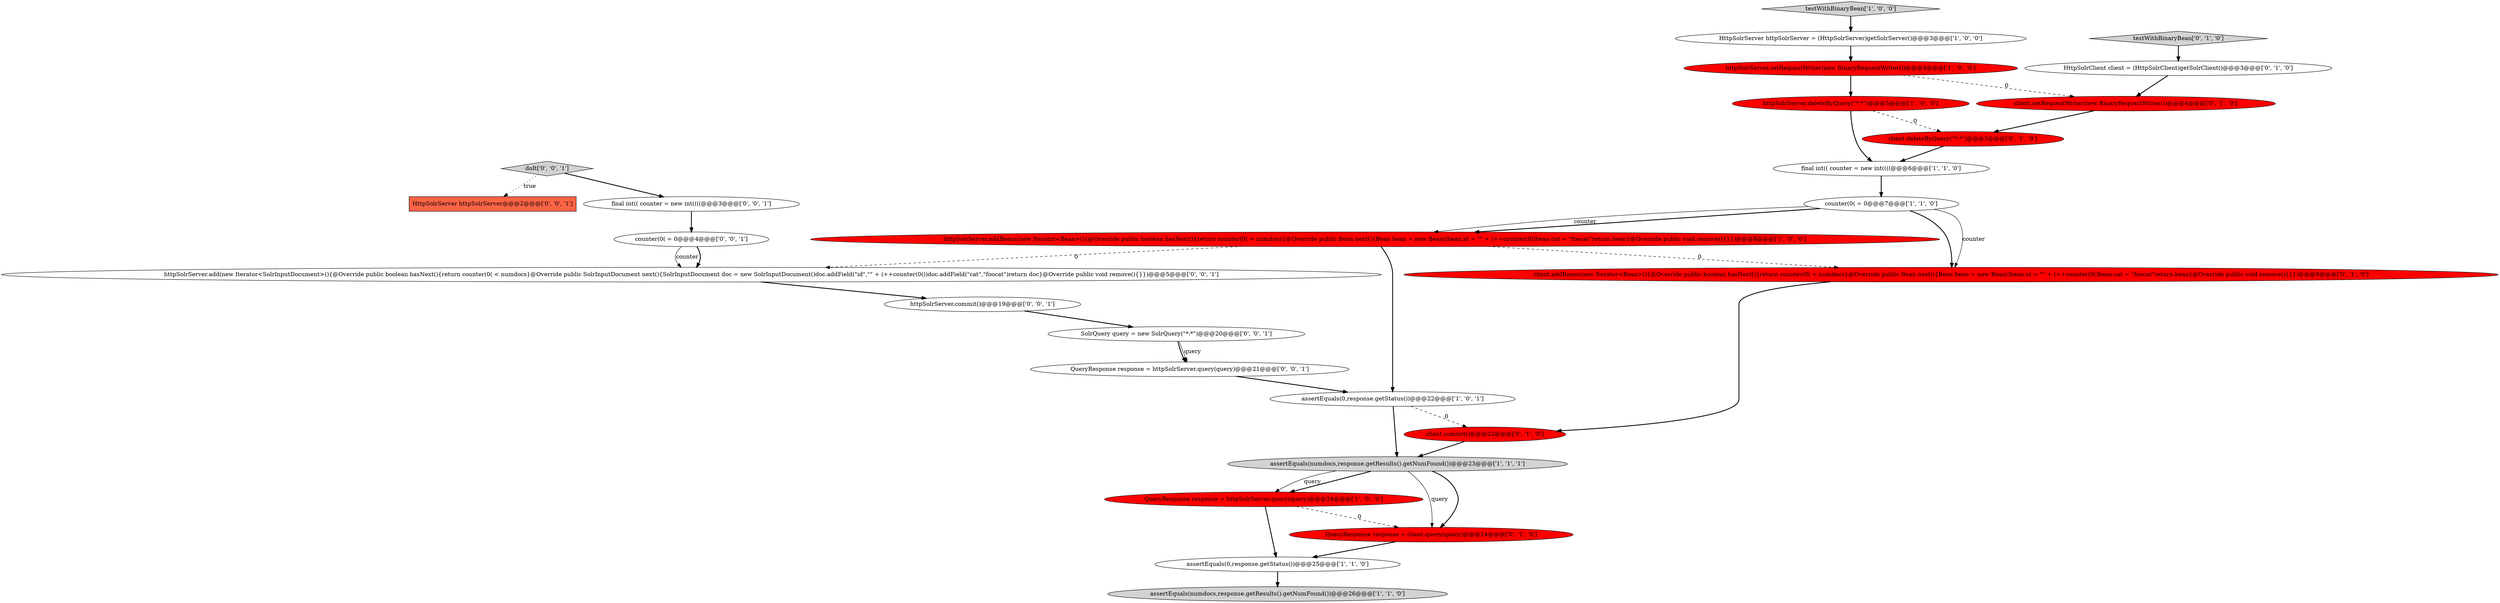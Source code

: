 digraph {
10 [style = filled, label = "httpSolrServer.deleteByQuery(\"*:*\")@@@5@@@['1', '0', '0']", fillcolor = red, shape = ellipse image = "AAA1AAABBB1BBB"];
24 [style = filled, label = "doIt['0', '0', '1']", fillcolor = lightgray, shape = diamond image = "AAA0AAABBB3BBB"];
1 [style = filled, label = "assertEquals(numdocs,response.getResults().getNumFound())@@@26@@@['1', '1', '0']", fillcolor = lightgray, shape = ellipse image = "AAA0AAABBB1BBB"];
6 [style = filled, label = "counter(0( = 0@@@7@@@['1', '1', '0']", fillcolor = white, shape = ellipse image = "AAA0AAABBB1BBB"];
16 [style = filled, label = "client.addBeans(new Iterator<Bean>(){@Override public boolean hasNext(){return counter(0( < numdocs}@Override public Bean next(){Bean bean = new Bean()bean.id = \"\" + (++counter(0()bean.cat = \"foocat\"return bean}@Override public void remove(){}})@@@8@@@['0', '1', '0']", fillcolor = red, shape = ellipse image = "AAA1AAABBB2BBB"];
22 [style = filled, label = "httpSolrServer.add(new Iterator<SolrInputDocument>(){@Override public boolean hasNext(){return counter(0( < numdocs}@Override public SolrInputDocument next(){SolrInputDocument doc = new SolrInputDocument()doc.addField(\"id\",\"\" + (++counter(0())doc.addField(\"cat\",\"foocat\")return doc}@Override public void remove(){}})@@@5@@@['0', '0', '1']", fillcolor = white, shape = ellipse image = "AAA0AAABBB3BBB"];
23 [style = filled, label = "httpSolrServer.commit()@@@19@@@['0', '0', '1']", fillcolor = white, shape = ellipse image = "AAA0AAABBB3BBB"];
9 [style = filled, label = "QueryResponse response = httpSolrServer.query(query)@@@24@@@['1', '0', '0']", fillcolor = red, shape = ellipse image = "AAA1AAABBB1BBB"];
7 [style = filled, label = "assertEquals(0,response.getStatus())@@@25@@@['1', '1', '0']", fillcolor = white, shape = ellipse image = "AAA0AAABBB1BBB"];
13 [style = filled, label = "client.deleteByQuery(\"*:*\")@@@5@@@['0', '1', '0']", fillcolor = red, shape = ellipse image = "AAA1AAABBB2BBB"];
14 [style = filled, label = "HttpSolrClient client = (HttpSolrClient)getSolrClient()@@@3@@@['0', '1', '0']", fillcolor = white, shape = ellipse image = "AAA0AAABBB2BBB"];
3 [style = filled, label = "httpSolrServer.setRequestWriter(new BinaryRequestWriter())@@@4@@@['1', '0', '0']", fillcolor = red, shape = ellipse image = "AAA1AAABBB1BBB"];
5 [style = filled, label = "final int(( counter = new int((((@@@6@@@['1', '1', '0']", fillcolor = white, shape = ellipse image = "AAA0AAABBB1BBB"];
2 [style = filled, label = "assertEquals(0,response.getStatus())@@@22@@@['1', '0', '1']", fillcolor = white, shape = ellipse image = "AAA0AAABBB1BBB"];
15 [style = filled, label = "client.setRequestWriter(new BinaryRequestWriter())@@@4@@@['0', '1', '0']", fillcolor = red, shape = ellipse image = "AAA1AAABBB2BBB"];
20 [style = filled, label = "final int(( counter = new int((((@@@3@@@['0', '0', '1']", fillcolor = white, shape = ellipse image = "AAA0AAABBB3BBB"];
11 [style = filled, label = "httpSolrServer.addBeans(new Iterator<Bean>(){@Override public boolean hasNext(){return counter(0( < numdocs}@Override public Bean next(){Bean bean = new Bean()bean.id = \"\" + (++counter(0()bean.cat = \"foocat\"return bean}@Override public void remove(){}})@@@8@@@['1', '0', '0']", fillcolor = red, shape = ellipse image = "AAA1AAABBB1BBB"];
21 [style = filled, label = "counter(0( = 0@@@4@@@['0', '0', '1']", fillcolor = white, shape = ellipse image = "AAA0AAABBB3BBB"];
26 [style = filled, label = "SolrQuery query = new SolrQuery(\"*:*\")@@@20@@@['0', '0', '1']", fillcolor = white, shape = ellipse image = "AAA0AAABBB3BBB"];
19 [style = filled, label = "HttpSolrServer httpSolrServer@@@2@@@['0', '0', '1']", fillcolor = tomato, shape = box image = "AAA0AAABBB3BBB"];
0 [style = filled, label = "assertEquals(numdocs,response.getResults().getNumFound())@@@23@@@['1', '1', '1']", fillcolor = lightgray, shape = ellipse image = "AAA0AAABBB1BBB"];
18 [style = filled, label = "testWithBinaryBean['0', '1', '0']", fillcolor = lightgray, shape = diamond image = "AAA0AAABBB2BBB"];
4 [style = filled, label = "testWithBinaryBean['1', '0', '0']", fillcolor = lightgray, shape = diamond image = "AAA0AAABBB1BBB"];
8 [style = filled, label = "HttpSolrServer httpSolrServer = (HttpSolrServer)getSolrServer()@@@3@@@['1', '0', '0']", fillcolor = white, shape = ellipse image = "AAA0AAABBB1BBB"];
25 [style = filled, label = "QueryResponse response = httpSolrServer.query(query)@@@21@@@['0', '0', '1']", fillcolor = white, shape = ellipse image = "AAA0AAABBB3BBB"];
12 [style = filled, label = "QueryResponse response = client.query(query)@@@24@@@['0', '1', '0']", fillcolor = red, shape = ellipse image = "AAA1AAABBB2BBB"];
17 [style = filled, label = "client.commit()@@@22@@@['0', '1', '0']", fillcolor = red, shape = ellipse image = "AAA1AAABBB2BBB"];
26->25 [style = solid, label="query"];
0->9 [style = bold, label=""];
15->13 [style = bold, label=""];
7->1 [style = bold, label=""];
6->16 [style = solid, label="counter"];
11->16 [style = dashed, label="0"];
0->12 [style = bold, label=""];
26->25 [style = bold, label=""];
8->3 [style = bold, label=""];
11->22 [style = dashed, label="0"];
23->26 [style = bold, label=""];
0->9 [style = solid, label="query"];
16->17 [style = bold, label=""];
10->13 [style = dashed, label="0"];
9->7 [style = bold, label=""];
2->17 [style = dashed, label="0"];
22->23 [style = bold, label=""];
0->12 [style = solid, label="query"];
25->2 [style = bold, label=""];
12->7 [style = bold, label=""];
11->2 [style = bold, label=""];
20->21 [style = bold, label=""];
24->20 [style = bold, label=""];
3->10 [style = bold, label=""];
2->0 [style = bold, label=""];
17->0 [style = bold, label=""];
10->5 [style = bold, label=""];
5->6 [style = bold, label=""];
21->22 [style = bold, label=""];
6->16 [style = bold, label=""];
6->11 [style = bold, label=""];
21->22 [style = solid, label="counter"];
13->5 [style = bold, label=""];
3->15 [style = dashed, label="0"];
4->8 [style = bold, label=""];
24->19 [style = dotted, label="true"];
14->15 [style = bold, label=""];
9->12 [style = dashed, label="0"];
6->11 [style = solid, label="counter"];
18->14 [style = bold, label=""];
}
